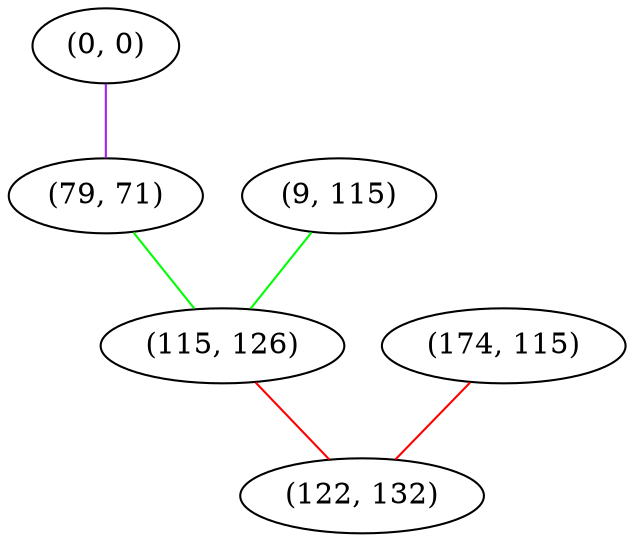 graph "" {
"(0, 0)";
"(174, 115)";
"(79, 71)";
"(9, 115)";
"(115, 126)";
"(122, 132)";
"(0, 0)" -- "(79, 71)"  [color=purple, key=0, weight=4];
"(174, 115)" -- "(122, 132)"  [color=red, key=0, weight=1];
"(79, 71)" -- "(115, 126)"  [color=green, key=0, weight=2];
"(9, 115)" -- "(115, 126)"  [color=green, key=0, weight=2];
"(115, 126)" -- "(122, 132)"  [color=red, key=0, weight=1];
}
